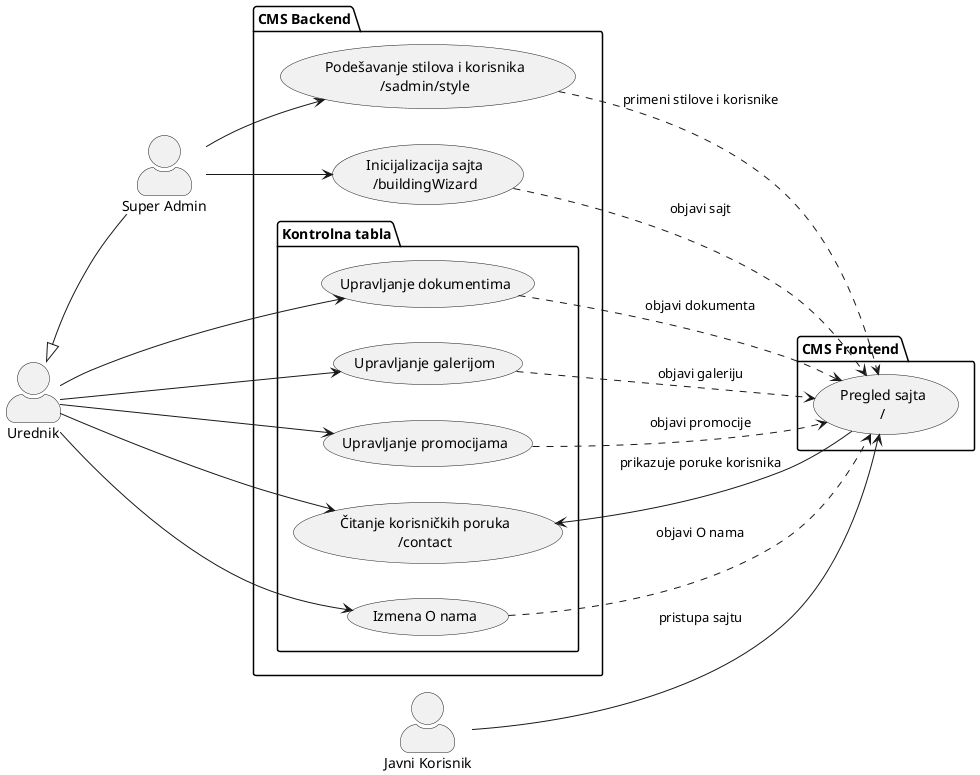 @startuml
left to right direction
skinparam actorStyle awesome

actor "Urednik" as ED
actor "Super Admin" as SA
ED <|-- SA


actor "Javni Korisnik" as PU

package "CMS Backend" {
  usecase "Inicijalizacija sajta\n/buildingWizard" as Init
  usecase "Podešavanje stilova i korisnika\n/sadmin/style" as StyleUsers

  package "Kontrolna tabla" {
    usecase "Upravljanje dokumentima"   as Docs
    usecase "Upravljanje galerijom"     as Gal
    usecase "Upravljanje promocijama"  as Promo
    usecase "Čitanje korisničkih poruka\n/contact" as Msg
    usecase "Izmena O nama"             as About
  }
}

package "CMS Frontend" {
  usecase "Pregled sajta\n/" as View
}

' Prava urednika
ED --> Docs
ED --> Gal
ED --> Promo
ED --> Msg
ED --> About

' Prava Super Admina
SA --> Init
SA --> StyleUsers

' Javni korisnik pristupa sajtu (frontend)
PU --> View : pristupa sajtu

' Tok objavljivanja
Init ..> View : objavi sajt
StyleUsers ..> View : primeni stilove i korisnike
Docs ..> View : objavi dokumenta
Gal ..> View : objavi galeriju
Promo ..> View : objavi promocije
About ..> View : objavi O nama

' Iz pregleda sajta ide strelica ka čitanju korisničkih poruka
View --> Msg : prikazuje poruke korisnika

@enduml
